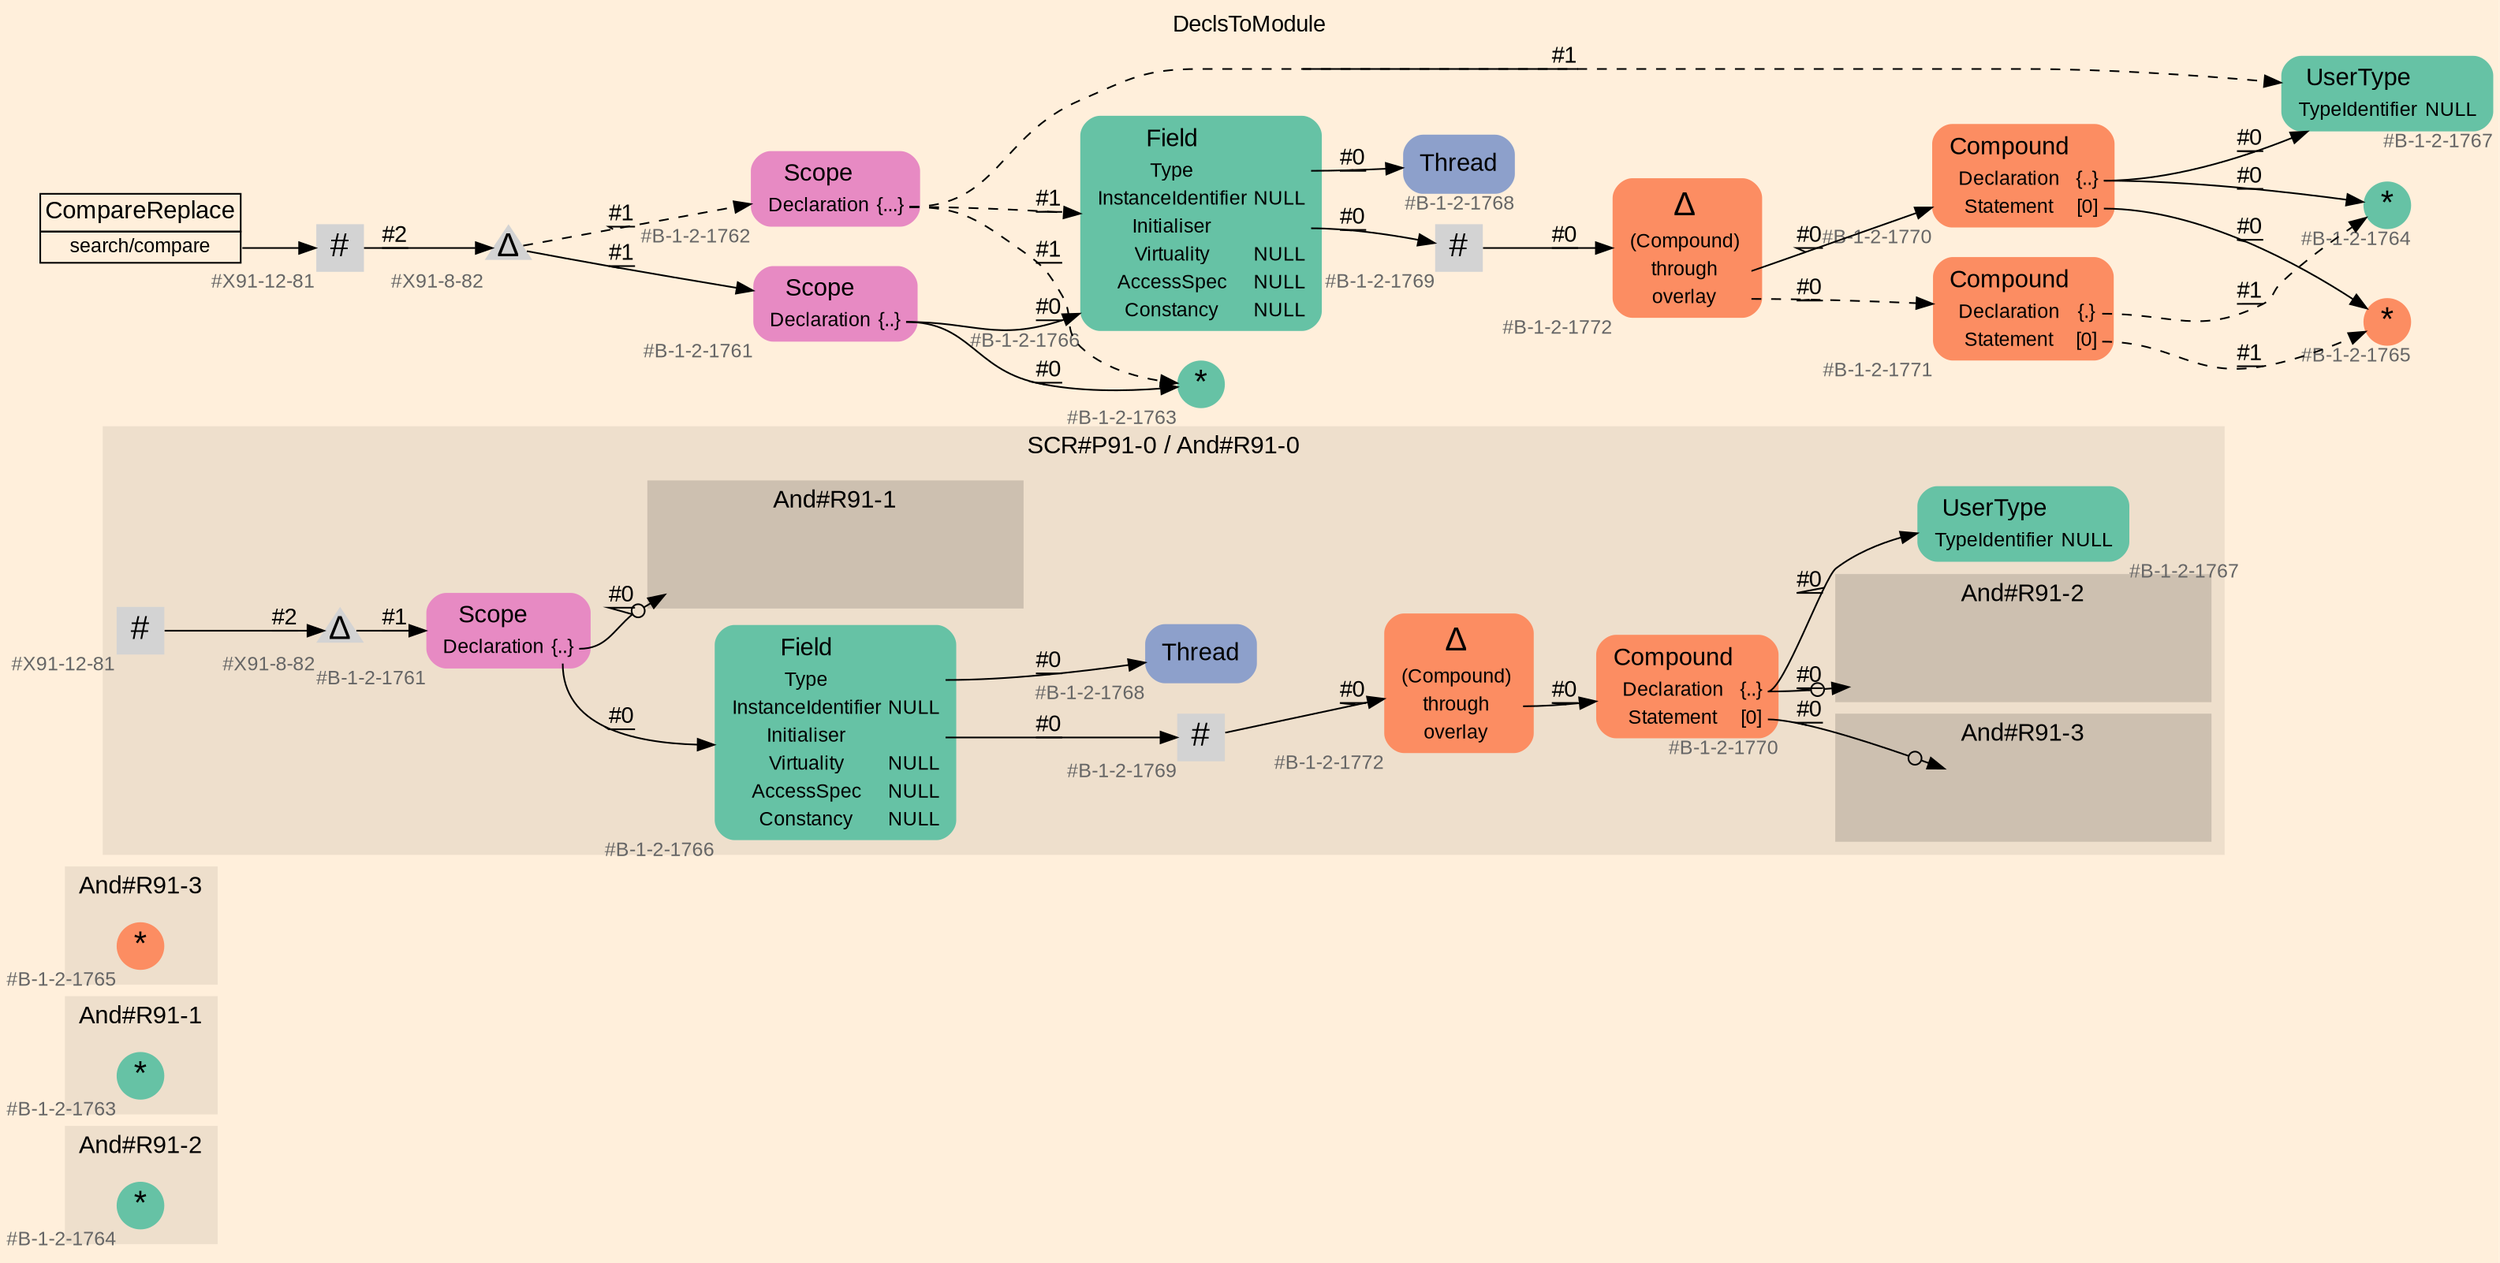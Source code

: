 digraph "DeclsToModule" {
label = "DeclsToModule"
labelloc = t
graph [
    rankdir = "LR"
    ranksep = 0.3
    bgcolor = antiquewhite1
    color = black
    fontcolor = black
    fontname = "Arial"
];
node [
    fontname = "Arial"
];
edge [
    fontname = "Arial"
];

// -------------------- figure And#R91-2 --------------------
// -------- region And#R91-2 ----------
subgraph "clusterAnd#R91-2" {
    label = "And#R91-2"
    style = "filled"
    color = antiquewhite2
    fontsize = "15"
    // -------- block And#R91-2/#B-1-2-1764 ----------
    "And#R91-2/#B-1-2-1764" [
        fillcolor = "/set28/1"
        xlabel = "#B-1-2-1764"
        fontsize = "12"
        fontcolor = grey40
        shape = "circle"
        label = <<FONT COLOR="black" POINT-SIZE="20">*</FONT>>
        style = "filled"
        penwidth = 0.0
        fixedsize = true
        width = 0.4
        height = 0.4
    ];
    
}


// -------------------- figure And#R91-1 --------------------
// -------- region And#R91-1 ----------
subgraph "clusterAnd#R91-1" {
    label = "And#R91-1"
    style = "filled"
    color = antiquewhite2
    fontsize = "15"
    // -------- block And#R91-1/#B-1-2-1763 ----------
    "And#R91-1/#B-1-2-1763" [
        fillcolor = "/set28/1"
        xlabel = "#B-1-2-1763"
        fontsize = "12"
        fontcolor = grey40
        shape = "circle"
        label = <<FONT COLOR="black" POINT-SIZE="20">*</FONT>>
        style = "filled"
        penwidth = 0.0
        fixedsize = true
        width = 0.4
        height = 0.4
    ];
    
}


// -------------------- figure And#R91-3 --------------------
// -------- region And#R91-3 ----------
subgraph "clusterAnd#R91-3" {
    label = "And#R91-3"
    style = "filled"
    color = antiquewhite2
    fontsize = "15"
    // -------- block And#R91-3/#B-1-2-1765 ----------
    "And#R91-3/#B-1-2-1765" [
        fillcolor = "/set28/2"
        xlabel = "#B-1-2-1765"
        fontsize = "12"
        fontcolor = grey40
        shape = "circle"
        label = <<FONT COLOR="black" POINT-SIZE="20">*</FONT>>
        style = "filled"
        penwidth = 0.0
        fixedsize = true
        width = 0.4
        height = 0.4
    ];
    
}


// -------------------- figure And#R91-0 --------------------
// -------- region And#R91-0 ----------
subgraph "clusterAnd#R91-0" {
    label = "SCR#P91-0 / And#R91-0"
    style = "filled"
    color = antiquewhite2
    fontsize = "15"
    // -------- block And#R91-0/#B-1-2-1769 ----------
    "And#R91-0/#B-1-2-1769" [
        xlabel = "#B-1-2-1769"
        fontsize = "12"
        fontcolor = grey40
        shape = "square"
        label = <<FONT COLOR="black" POINT-SIZE="20">#</FONT>>
        style = "filled"
        penwidth = 0.0
        fixedsize = true
        width = 0.4
        height = 0.4
    ];
    
    // -------- block And#R91-0/#B-1-2-1767 ----------
    "And#R91-0/#B-1-2-1767" [
        fillcolor = "/set28/1"
        xlabel = "#B-1-2-1767"
        fontsize = "12"
        fontcolor = grey40
        shape = "plaintext"
        label = <<TABLE BORDER="0" CELLBORDER="0" CELLSPACING="0">
         <TR><TD><FONT COLOR="black" POINT-SIZE="15">UserType</FONT></TD></TR>
         <TR><TD><FONT COLOR="black" POINT-SIZE="12">TypeIdentifier</FONT></TD><TD PORT="port0"><FONT COLOR="black" POINT-SIZE="12">NULL</FONT></TD></TR>
        </TABLE>>
        style = "rounded,filled"
    ];
    
    // -------- block And#R91-0/#X91-8-82 ----------
    "And#R91-0/#X91-8-82" [
        xlabel = "#X91-8-82"
        fontsize = "12"
        fontcolor = grey40
        shape = "triangle"
        label = <<FONT COLOR="black" POINT-SIZE="20">Δ</FONT>>
        style = "filled"
        penwidth = 0.0
        fixedsize = true
        width = 0.4
        height = 0.4
    ];
    
    // -------- block And#R91-0/#B-1-2-1766 ----------
    "And#R91-0/#B-1-2-1766" [
        fillcolor = "/set28/1"
        xlabel = "#B-1-2-1766"
        fontsize = "12"
        fontcolor = grey40
        shape = "plaintext"
        label = <<TABLE BORDER="0" CELLBORDER="0" CELLSPACING="0">
         <TR><TD><FONT COLOR="black" POINT-SIZE="15">Field</FONT></TD></TR>
         <TR><TD><FONT COLOR="black" POINT-SIZE="12">Type</FONT></TD><TD PORT="port0"></TD></TR>
         <TR><TD><FONT COLOR="black" POINT-SIZE="12">InstanceIdentifier</FONT></TD><TD PORT="port1"><FONT COLOR="black" POINT-SIZE="12">NULL</FONT></TD></TR>
         <TR><TD><FONT COLOR="black" POINT-SIZE="12">Initialiser</FONT></TD><TD PORT="port2"></TD></TR>
         <TR><TD><FONT COLOR="black" POINT-SIZE="12">Virtuality</FONT></TD><TD PORT="port3"><FONT COLOR="black" POINT-SIZE="12">NULL</FONT></TD></TR>
         <TR><TD><FONT COLOR="black" POINT-SIZE="12">AccessSpec</FONT></TD><TD PORT="port4"><FONT COLOR="black" POINT-SIZE="12">NULL</FONT></TD></TR>
         <TR><TD><FONT COLOR="black" POINT-SIZE="12">Constancy</FONT></TD><TD PORT="port5"><FONT COLOR="black" POINT-SIZE="12">NULL</FONT></TD></TR>
        </TABLE>>
        style = "rounded,filled"
    ];
    
    // -------- block And#R91-0/#B-1-2-1772 ----------
    "And#R91-0/#B-1-2-1772" [
        fillcolor = "/set28/2"
        xlabel = "#B-1-2-1772"
        fontsize = "12"
        fontcolor = grey40
        shape = "plaintext"
        label = <<TABLE BORDER="0" CELLBORDER="0" CELLSPACING="0">
         <TR><TD><FONT COLOR="black" POINT-SIZE="20">Δ</FONT></TD></TR>
         <TR><TD><FONT COLOR="black" POINT-SIZE="12">(Compound)</FONT></TD><TD PORT="port0"></TD></TR>
         <TR><TD><FONT COLOR="black" POINT-SIZE="12">through</FONT></TD><TD PORT="port1"></TD></TR>
         <TR><TD><FONT COLOR="black" POINT-SIZE="12">overlay</FONT></TD><TD PORT="port2"></TD></TR>
        </TABLE>>
        style = "rounded,filled"
    ];
    
    // -------- block And#R91-0/#X91-12-81 ----------
    "And#R91-0/#X91-12-81" [
        xlabel = "#X91-12-81"
        fontsize = "12"
        fontcolor = grey40
        shape = "square"
        label = <<FONT COLOR="black" POINT-SIZE="20">#</FONT>>
        style = "filled"
        penwidth = 0.0
        fixedsize = true
        width = 0.4
        height = 0.4
    ];
    
    // -------- block And#R91-0/#B-1-2-1761 ----------
    "And#R91-0/#B-1-2-1761" [
        fillcolor = "/set28/4"
        xlabel = "#B-1-2-1761"
        fontsize = "12"
        fontcolor = grey40
        shape = "plaintext"
        label = <<TABLE BORDER="0" CELLBORDER="0" CELLSPACING="0">
         <TR><TD><FONT COLOR="black" POINT-SIZE="15">Scope</FONT></TD></TR>
         <TR><TD><FONT COLOR="black" POINT-SIZE="12">Declaration</FONT></TD><TD PORT="port0"><FONT COLOR="black" POINT-SIZE="12">{..}</FONT></TD></TR>
        </TABLE>>
        style = "rounded,filled"
    ];
    
    // -------- block And#R91-0/#B-1-2-1770 ----------
    "And#R91-0/#B-1-2-1770" [
        fillcolor = "/set28/2"
        xlabel = "#B-1-2-1770"
        fontsize = "12"
        fontcolor = grey40
        shape = "plaintext"
        label = <<TABLE BORDER="0" CELLBORDER="0" CELLSPACING="0">
         <TR><TD><FONT COLOR="black" POINT-SIZE="15">Compound</FONT></TD></TR>
         <TR><TD><FONT COLOR="black" POINT-SIZE="12">Declaration</FONT></TD><TD PORT="port0"><FONT COLOR="black" POINT-SIZE="12">{..}</FONT></TD></TR>
         <TR><TD><FONT COLOR="black" POINT-SIZE="12">Statement</FONT></TD><TD PORT="port1"><FONT COLOR="black" POINT-SIZE="12">[0]</FONT></TD></TR>
        </TABLE>>
        style = "rounded,filled"
    ];
    
    // -------- block And#R91-0/#B-1-2-1768 ----------
    "And#R91-0/#B-1-2-1768" [
        fillcolor = "/set28/3"
        xlabel = "#B-1-2-1768"
        fontsize = "12"
        fontcolor = grey40
        shape = "plaintext"
        label = <<TABLE BORDER="0" CELLBORDER="0" CELLSPACING="0">
         <TR><TD><FONT COLOR="black" POINT-SIZE="15">Thread</FONT></TD></TR>
        </TABLE>>
        style = "rounded,filled"
    ];
    
    // -------- region And#R91-0/And#R91-1 ----------
    subgraph "clusterAnd#R91-0/And#R91-1" {
        label = "And#R91-1"
        style = "filled"
        color = antiquewhite3
        fontsize = "15"
        // -------- block And#R91-0/And#R91-1/#B-1-2-1763 ----------
        "And#R91-0/And#R91-1/#B-1-2-1763" [
            fillcolor = "/set28/1"
            xlabel = "#B-1-2-1763"
            fontsize = "12"
            fontcolor = grey40
            shape = "none"
            style = "invisible"
        ];
        
    }
    
    // -------- region And#R91-0/And#R91-2 ----------
    subgraph "clusterAnd#R91-0/And#R91-2" {
        label = "And#R91-2"
        style = "filled"
        color = antiquewhite3
        fontsize = "15"
        // -------- block And#R91-0/And#R91-2/#B-1-2-1764 ----------
        "And#R91-0/And#R91-2/#B-1-2-1764" [
            fillcolor = "/set28/1"
            xlabel = "#B-1-2-1764"
            fontsize = "12"
            fontcolor = grey40
            shape = "none"
            style = "invisible"
        ];
        
    }
    
    // -------- region And#R91-0/And#R91-3 ----------
    subgraph "clusterAnd#R91-0/And#R91-3" {
        label = "And#R91-3"
        style = "filled"
        color = antiquewhite3
        fontsize = "15"
        // -------- block And#R91-0/And#R91-3/#B-1-2-1765 ----------
        "And#R91-0/And#R91-3/#B-1-2-1765" [
            fillcolor = "/set28/2"
            xlabel = "#B-1-2-1765"
            fontsize = "12"
            fontcolor = grey40
            shape = "none"
            style = "invisible"
        ];
        
    }
    
}

"And#R91-0/#B-1-2-1769" -> "And#R91-0/#B-1-2-1772" [
    label = "#0"
    decorate = true
    color = black
    fontcolor = black
];

"And#R91-0/#X91-8-82" -> "And#R91-0/#B-1-2-1761" [
    label = "#1"
    decorate = true
    color = black
    fontcolor = black
];

"And#R91-0/#B-1-2-1766":port0 -> "And#R91-0/#B-1-2-1768" [
    label = "#0"
    decorate = true
    color = black
    fontcolor = black
];

"And#R91-0/#B-1-2-1766":port2 -> "And#R91-0/#B-1-2-1769" [
    label = "#0"
    decorate = true
    color = black
    fontcolor = black
];

"And#R91-0/#B-1-2-1772":port1 -> "And#R91-0/#B-1-2-1770" [
    label = "#0"
    decorate = true
    color = black
    fontcolor = black
];

"And#R91-0/#X91-12-81" -> "And#R91-0/#X91-8-82" [
    label = "#2"
    decorate = true
    color = black
    fontcolor = black
];

"And#R91-0/#B-1-2-1761":port0 -> "And#R91-0/And#R91-1/#B-1-2-1763" [
    arrowhead="normalnoneodot"
    label = "#0"
    decorate = true
    color = black
    fontcolor = black
];

"And#R91-0/#B-1-2-1761":port0 -> "And#R91-0/#B-1-2-1766" [
    label = "#0"
    decorate = true
    color = black
    fontcolor = black
];

"And#R91-0/#B-1-2-1770":port0 -> "And#R91-0/And#R91-2/#B-1-2-1764" [
    arrowhead="normalnoneodot"
    label = "#0"
    decorate = true
    color = black
    fontcolor = black
];

"And#R91-0/#B-1-2-1770":port0 -> "And#R91-0/#B-1-2-1767" [
    label = "#0"
    decorate = true
    color = black
    fontcolor = black
];

"And#R91-0/#B-1-2-1770":port1 -> "And#R91-0/And#R91-3/#B-1-2-1765" [
    arrowhead="normalnoneodot"
    label = "#0"
    decorate = true
    color = black
    fontcolor = black
];


// -------------------- transformation figure --------------------
// -------- block CR#X91-10-91 ----------
"CR#X91-10-91" [
    fillcolor = antiquewhite1
    fontsize = "12"
    fontcolor = grey40
    shape = "plaintext"
    label = <<TABLE BORDER="0" CELLBORDER="1" CELLSPACING="0">
     <TR><TD><FONT COLOR="black" POINT-SIZE="15">CompareReplace</FONT></TD></TR>
     <TR><TD PORT="port0"><FONT COLOR="black" POINT-SIZE="12">search/compare</FONT></TD></TR>
    </TABLE>>
    style = "filled"
    color = black
];

// -------- block #X91-12-81 ----------
"#X91-12-81" [
    xlabel = "#X91-12-81"
    fontsize = "12"
    fontcolor = grey40
    shape = "square"
    label = <<FONT COLOR="black" POINT-SIZE="20">#</FONT>>
    style = "filled"
    penwidth = 0.0
    fixedsize = true
    width = 0.4
    height = 0.4
];

// -------- block #X91-8-82 ----------
"#X91-8-82" [
    xlabel = "#X91-8-82"
    fontsize = "12"
    fontcolor = grey40
    shape = "triangle"
    label = <<FONT COLOR="black" POINT-SIZE="20">Δ</FONT>>
    style = "filled"
    penwidth = 0.0
    fixedsize = true
    width = 0.4
    height = 0.4
];

// -------- block #B-1-2-1761 ----------
"#B-1-2-1761" [
    fillcolor = "/set28/4"
    xlabel = "#B-1-2-1761"
    fontsize = "12"
    fontcolor = grey40
    shape = "plaintext"
    label = <<TABLE BORDER="0" CELLBORDER="0" CELLSPACING="0">
     <TR><TD><FONT COLOR="black" POINT-SIZE="15">Scope</FONT></TD></TR>
     <TR><TD><FONT COLOR="black" POINT-SIZE="12">Declaration</FONT></TD><TD PORT="port0"><FONT COLOR="black" POINT-SIZE="12">{..}</FONT></TD></TR>
    </TABLE>>
    style = "rounded,filled"
];

// -------- block #B-1-2-1763 ----------
"#B-1-2-1763" [
    fillcolor = "/set28/1"
    xlabel = "#B-1-2-1763"
    fontsize = "12"
    fontcolor = grey40
    shape = "circle"
    label = <<FONT COLOR="black" POINT-SIZE="20">*</FONT>>
    style = "filled"
    penwidth = 0.0
    fixedsize = true
    width = 0.4
    height = 0.4
];

// -------- block #B-1-2-1766 ----------
"#B-1-2-1766" [
    fillcolor = "/set28/1"
    xlabel = "#B-1-2-1766"
    fontsize = "12"
    fontcolor = grey40
    shape = "plaintext"
    label = <<TABLE BORDER="0" CELLBORDER="0" CELLSPACING="0">
     <TR><TD><FONT COLOR="black" POINT-SIZE="15">Field</FONT></TD></TR>
     <TR><TD><FONT COLOR="black" POINT-SIZE="12">Type</FONT></TD><TD PORT="port0"></TD></TR>
     <TR><TD><FONT COLOR="black" POINT-SIZE="12">InstanceIdentifier</FONT></TD><TD PORT="port1"><FONT COLOR="black" POINT-SIZE="12">NULL</FONT></TD></TR>
     <TR><TD><FONT COLOR="black" POINT-SIZE="12">Initialiser</FONT></TD><TD PORT="port2"></TD></TR>
     <TR><TD><FONT COLOR="black" POINT-SIZE="12">Virtuality</FONT></TD><TD PORT="port3"><FONT COLOR="black" POINT-SIZE="12">NULL</FONT></TD></TR>
     <TR><TD><FONT COLOR="black" POINT-SIZE="12">AccessSpec</FONT></TD><TD PORT="port4"><FONT COLOR="black" POINT-SIZE="12">NULL</FONT></TD></TR>
     <TR><TD><FONT COLOR="black" POINT-SIZE="12">Constancy</FONT></TD><TD PORT="port5"><FONT COLOR="black" POINT-SIZE="12">NULL</FONT></TD></TR>
    </TABLE>>
    style = "rounded,filled"
];

// -------- block #B-1-2-1768 ----------
"#B-1-2-1768" [
    fillcolor = "/set28/3"
    xlabel = "#B-1-2-1768"
    fontsize = "12"
    fontcolor = grey40
    shape = "plaintext"
    label = <<TABLE BORDER="0" CELLBORDER="0" CELLSPACING="0">
     <TR><TD><FONT COLOR="black" POINT-SIZE="15">Thread</FONT></TD></TR>
    </TABLE>>
    style = "rounded,filled"
];

// -------- block #B-1-2-1769 ----------
"#B-1-2-1769" [
    xlabel = "#B-1-2-1769"
    fontsize = "12"
    fontcolor = grey40
    shape = "square"
    label = <<FONT COLOR="black" POINT-SIZE="20">#</FONT>>
    style = "filled"
    penwidth = 0.0
    fixedsize = true
    width = 0.4
    height = 0.4
];

// -------- block #B-1-2-1772 ----------
"#B-1-2-1772" [
    fillcolor = "/set28/2"
    xlabel = "#B-1-2-1772"
    fontsize = "12"
    fontcolor = grey40
    shape = "plaintext"
    label = <<TABLE BORDER="0" CELLBORDER="0" CELLSPACING="0">
     <TR><TD><FONT COLOR="black" POINT-SIZE="20">Δ</FONT></TD></TR>
     <TR><TD><FONT COLOR="black" POINT-SIZE="12">(Compound)</FONT></TD><TD PORT="port0"></TD></TR>
     <TR><TD><FONT COLOR="black" POINT-SIZE="12">through</FONT></TD><TD PORT="port1"></TD></TR>
     <TR><TD><FONT COLOR="black" POINT-SIZE="12">overlay</FONT></TD><TD PORT="port2"></TD></TR>
    </TABLE>>
    style = "rounded,filled"
];

// -------- block #B-1-2-1770 ----------
"#B-1-2-1770" [
    fillcolor = "/set28/2"
    xlabel = "#B-1-2-1770"
    fontsize = "12"
    fontcolor = grey40
    shape = "plaintext"
    label = <<TABLE BORDER="0" CELLBORDER="0" CELLSPACING="0">
     <TR><TD><FONT COLOR="black" POINT-SIZE="15">Compound</FONT></TD></TR>
     <TR><TD><FONT COLOR="black" POINT-SIZE="12">Declaration</FONT></TD><TD PORT="port0"><FONT COLOR="black" POINT-SIZE="12">{..}</FONT></TD></TR>
     <TR><TD><FONT COLOR="black" POINT-SIZE="12">Statement</FONT></TD><TD PORT="port1"><FONT COLOR="black" POINT-SIZE="12">[0]</FONT></TD></TR>
    </TABLE>>
    style = "rounded,filled"
];

// -------- block #B-1-2-1764 ----------
"#B-1-2-1764" [
    fillcolor = "/set28/1"
    xlabel = "#B-1-2-1764"
    fontsize = "12"
    fontcolor = grey40
    shape = "circle"
    label = <<FONT COLOR="black" POINT-SIZE="20">*</FONT>>
    style = "filled"
    penwidth = 0.0
    fixedsize = true
    width = 0.4
    height = 0.4
];

// -------- block #B-1-2-1767 ----------
"#B-1-2-1767" [
    fillcolor = "/set28/1"
    xlabel = "#B-1-2-1767"
    fontsize = "12"
    fontcolor = grey40
    shape = "plaintext"
    label = <<TABLE BORDER="0" CELLBORDER="0" CELLSPACING="0">
     <TR><TD><FONT COLOR="black" POINT-SIZE="15">UserType</FONT></TD></TR>
     <TR><TD><FONT COLOR="black" POINT-SIZE="12">TypeIdentifier</FONT></TD><TD PORT="port0"><FONT COLOR="black" POINT-SIZE="12">NULL</FONT></TD></TR>
    </TABLE>>
    style = "rounded,filled"
];

// -------- block #B-1-2-1765 ----------
"#B-1-2-1765" [
    fillcolor = "/set28/2"
    xlabel = "#B-1-2-1765"
    fontsize = "12"
    fontcolor = grey40
    shape = "circle"
    label = <<FONT COLOR="black" POINT-SIZE="20">*</FONT>>
    style = "filled"
    penwidth = 0.0
    fixedsize = true
    width = 0.4
    height = 0.4
];

// -------- block #B-1-2-1771 ----------
"#B-1-2-1771" [
    fillcolor = "/set28/2"
    xlabel = "#B-1-2-1771"
    fontsize = "12"
    fontcolor = grey40
    shape = "plaintext"
    label = <<TABLE BORDER="0" CELLBORDER="0" CELLSPACING="0">
     <TR><TD><FONT COLOR="black" POINT-SIZE="15">Compound</FONT></TD></TR>
     <TR><TD><FONT COLOR="black" POINT-SIZE="12">Declaration</FONT></TD><TD PORT="port0"><FONT COLOR="black" POINT-SIZE="12">{.}</FONT></TD></TR>
     <TR><TD><FONT COLOR="black" POINT-SIZE="12">Statement</FONT></TD><TD PORT="port1"><FONT COLOR="black" POINT-SIZE="12">[0]</FONT></TD></TR>
    </TABLE>>
    style = "rounded,filled"
];

// -------- block #B-1-2-1762 ----------
"#B-1-2-1762" [
    fillcolor = "/set28/4"
    xlabel = "#B-1-2-1762"
    fontsize = "12"
    fontcolor = grey40
    shape = "plaintext"
    label = <<TABLE BORDER="0" CELLBORDER="0" CELLSPACING="0">
     <TR><TD><FONT COLOR="black" POINT-SIZE="15">Scope</FONT></TD></TR>
     <TR><TD><FONT COLOR="black" POINT-SIZE="12">Declaration</FONT></TD><TD PORT="port0"><FONT COLOR="black" POINT-SIZE="12">{...}</FONT></TD></TR>
    </TABLE>>
    style = "rounded,filled"
];

"CR#X91-10-91":port0 -> "#X91-12-81" [
    label = ""
    decorate = true
    color = black
    fontcolor = black
];

"#X91-12-81" -> "#X91-8-82" [
    label = "#2"
    decorate = true
    color = black
    fontcolor = black
];

"#X91-8-82" -> "#B-1-2-1761" [
    label = "#1"
    decorate = true
    color = black
    fontcolor = black
];

"#X91-8-82" -> "#B-1-2-1762" [
    style="dashed"
    label = "#1"
    decorate = true
    color = black
    fontcolor = black
];

"#B-1-2-1761":port0 -> "#B-1-2-1763" [
    label = "#0"
    decorate = true
    color = black
    fontcolor = black
];

"#B-1-2-1761":port0 -> "#B-1-2-1766" [
    label = "#0"
    decorate = true
    color = black
    fontcolor = black
];

"#B-1-2-1766":port0 -> "#B-1-2-1768" [
    label = "#0"
    decorate = true
    color = black
    fontcolor = black
];

"#B-1-2-1766":port2 -> "#B-1-2-1769" [
    label = "#0"
    decorate = true
    color = black
    fontcolor = black
];

"#B-1-2-1769" -> "#B-1-2-1772" [
    label = "#0"
    decorate = true
    color = black
    fontcolor = black
];

"#B-1-2-1772":port1 -> "#B-1-2-1770" [
    label = "#0"
    decorate = true
    color = black
    fontcolor = black
];

"#B-1-2-1772":port2 -> "#B-1-2-1771" [
    style="dashed"
    label = "#0"
    decorate = true
    color = black
    fontcolor = black
];

"#B-1-2-1770":port0 -> "#B-1-2-1764" [
    label = "#0"
    decorate = true
    color = black
    fontcolor = black
];

"#B-1-2-1770":port0 -> "#B-1-2-1767" [
    label = "#0"
    decorate = true
    color = black
    fontcolor = black
];

"#B-1-2-1770":port1 -> "#B-1-2-1765" [
    label = "#0"
    decorate = true
    color = black
    fontcolor = black
];

"#B-1-2-1771":port0 -> "#B-1-2-1764" [
    style="dashed"
    label = "#1"
    decorate = true
    color = black
    fontcolor = black
];

"#B-1-2-1771":port1 -> "#B-1-2-1765" [
    style="dashed"
    label = "#1"
    decorate = true
    color = black
    fontcolor = black
];

"#B-1-2-1762":port0 -> "#B-1-2-1763" [
    style="dashed"
    label = "#1"
    decorate = true
    color = black
    fontcolor = black
];

"#B-1-2-1762":port0 -> "#B-1-2-1766" [
    style="dashed"
    label = "#1"
    decorate = true
    color = black
    fontcolor = black
];

"#B-1-2-1762":port0 -> "#B-1-2-1767" [
    style="dashed"
    label = "#1"
    decorate = true
    color = black
    fontcolor = black
];


}
